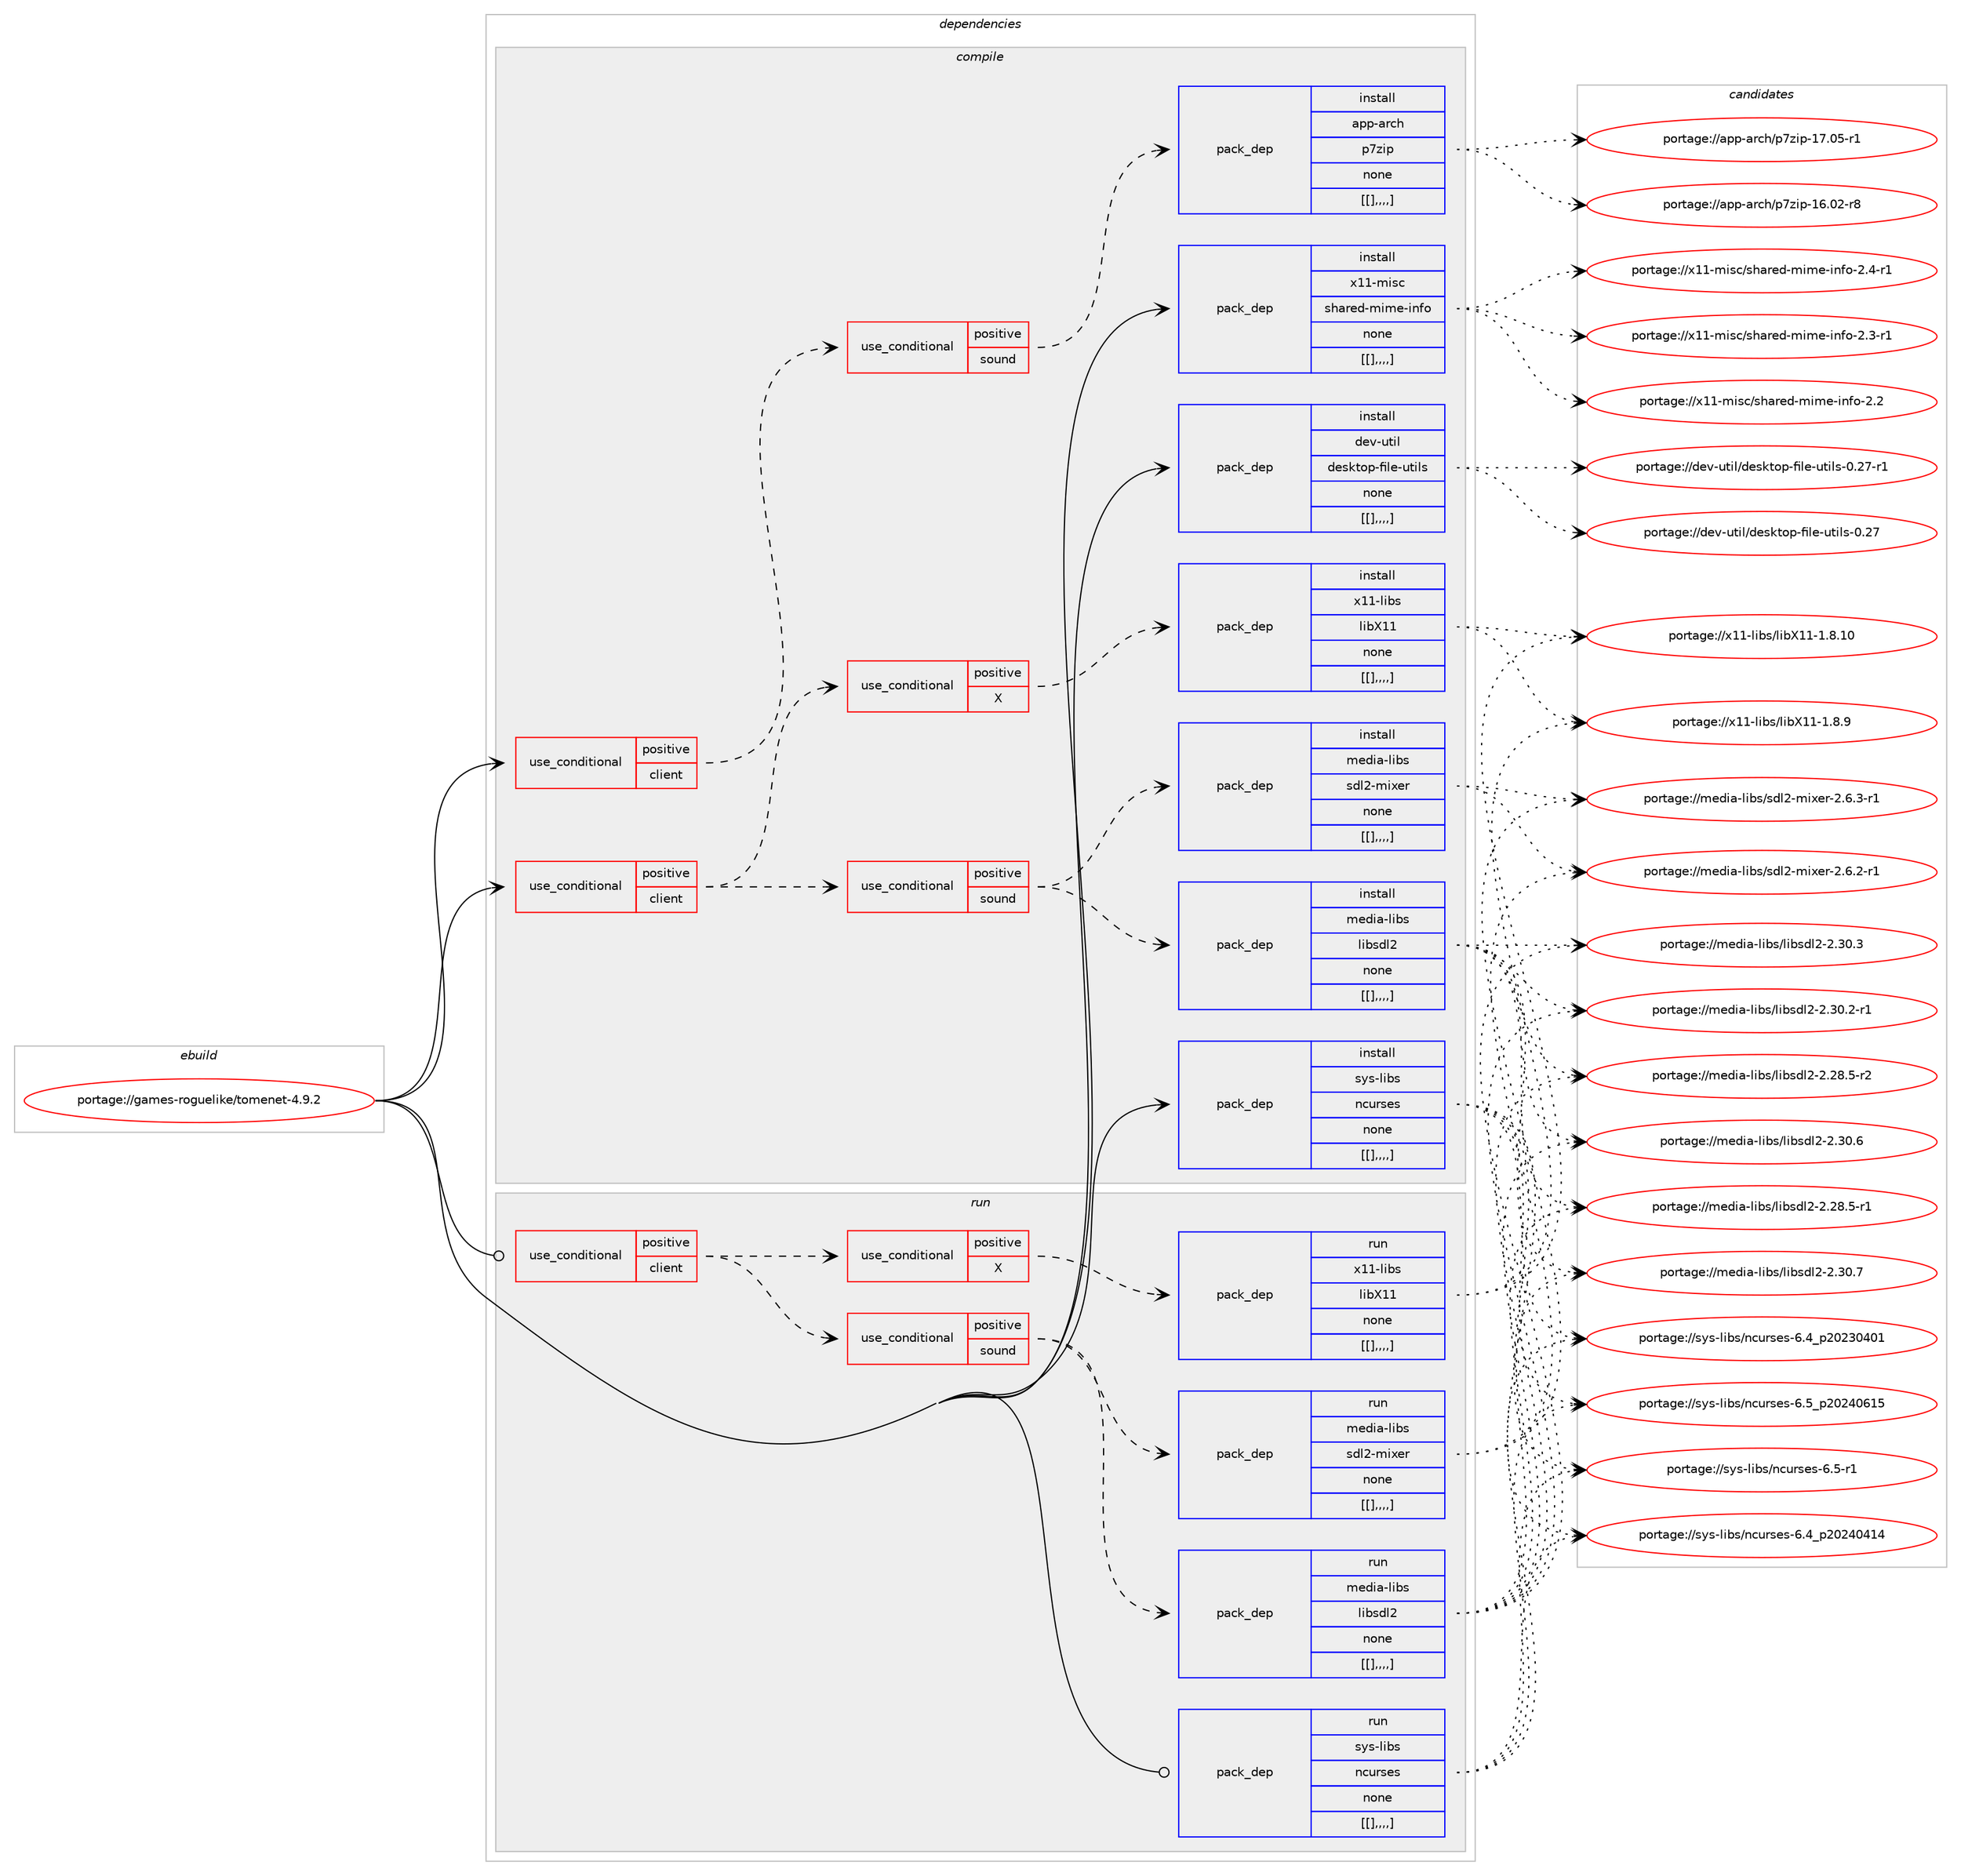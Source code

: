 digraph prolog {

# *************
# Graph options
# *************

newrank=true;
concentrate=true;
compound=true;
graph [rankdir=LR,fontname=Helvetica,fontsize=10,ranksep=1.5];#, ranksep=2.5, nodesep=0.2];
edge  [arrowhead=vee];
node  [fontname=Helvetica,fontsize=10];

# **********
# The ebuild
# **********

subgraph cluster_leftcol {
color=gray;
label=<<i>ebuild</i>>;
id [label="portage://games-roguelike/tomenet-4.9.2", color=red, width=4, href="../games-roguelike/tomenet-4.9.2.svg"];
}

# ****************
# The dependencies
# ****************

subgraph cluster_midcol {
color=gray;
label=<<i>dependencies</i>>;
subgraph cluster_compile {
fillcolor="#eeeeee";
style=filled;
label=<<i>compile</i>>;
subgraph cond66982 {
dependency237451 [label=<<TABLE BORDER="0" CELLBORDER="1" CELLSPACING="0" CELLPADDING="4"><TR><TD ROWSPAN="3" CELLPADDING="10">use_conditional</TD></TR><TR><TD>positive</TD></TR><TR><TD>client</TD></TR></TABLE>>, shape=none, color=red];
subgraph cond66983 {
dependency237452 [label=<<TABLE BORDER="0" CELLBORDER="1" CELLSPACING="0" CELLPADDING="4"><TR><TD ROWSPAN="3" CELLPADDING="10">use_conditional</TD></TR><TR><TD>positive</TD></TR><TR><TD>X</TD></TR></TABLE>>, shape=none, color=red];
subgraph pack168964 {
dependency237453 [label=<<TABLE BORDER="0" CELLBORDER="1" CELLSPACING="0" CELLPADDING="4" WIDTH="220"><TR><TD ROWSPAN="6" CELLPADDING="30">pack_dep</TD></TR><TR><TD WIDTH="110">install</TD></TR><TR><TD>x11-libs</TD></TR><TR><TD>libX11</TD></TR><TR><TD>none</TD></TR><TR><TD>[[],,,,]</TD></TR></TABLE>>, shape=none, color=blue];
}
dependency237452:e -> dependency237453:w [weight=20,style="dashed",arrowhead="vee"];
}
dependency237451:e -> dependency237452:w [weight=20,style="dashed",arrowhead="vee"];
subgraph cond66984 {
dependency237454 [label=<<TABLE BORDER="0" CELLBORDER="1" CELLSPACING="0" CELLPADDING="4"><TR><TD ROWSPAN="3" CELLPADDING="10">use_conditional</TD></TR><TR><TD>positive</TD></TR><TR><TD>sound</TD></TR></TABLE>>, shape=none, color=red];
subgraph pack168965 {
dependency237455 [label=<<TABLE BORDER="0" CELLBORDER="1" CELLSPACING="0" CELLPADDING="4" WIDTH="220"><TR><TD ROWSPAN="6" CELLPADDING="30">pack_dep</TD></TR><TR><TD WIDTH="110">install</TD></TR><TR><TD>media-libs</TD></TR><TR><TD>libsdl2</TD></TR><TR><TD>none</TD></TR><TR><TD>[[],,,,]</TD></TR></TABLE>>, shape=none, color=blue];
}
dependency237454:e -> dependency237455:w [weight=20,style="dashed",arrowhead="vee"];
subgraph pack168966 {
dependency237456 [label=<<TABLE BORDER="0" CELLBORDER="1" CELLSPACING="0" CELLPADDING="4" WIDTH="220"><TR><TD ROWSPAN="6" CELLPADDING="30">pack_dep</TD></TR><TR><TD WIDTH="110">install</TD></TR><TR><TD>media-libs</TD></TR><TR><TD>sdl2-mixer</TD></TR><TR><TD>none</TD></TR><TR><TD>[[],,,,]</TD></TR></TABLE>>, shape=none, color=blue];
}
dependency237454:e -> dependency237456:w [weight=20,style="dashed",arrowhead="vee"];
}
dependency237451:e -> dependency237454:w [weight=20,style="dashed",arrowhead="vee"];
}
id:e -> dependency237451:w [weight=20,style="solid",arrowhead="vee"];
subgraph cond66985 {
dependency237457 [label=<<TABLE BORDER="0" CELLBORDER="1" CELLSPACING="0" CELLPADDING="4"><TR><TD ROWSPAN="3" CELLPADDING="10">use_conditional</TD></TR><TR><TD>positive</TD></TR><TR><TD>client</TD></TR></TABLE>>, shape=none, color=red];
subgraph cond66986 {
dependency237458 [label=<<TABLE BORDER="0" CELLBORDER="1" CELLSPACING="0" CELLPADDING="4"><TR><TD ROWSPAN="3" CELLPADDING="10">use_conditional</TD></TR><TR><TD>positive</TD></TR><TR><TD>sound</TD></TR></TABLE>>, shape=none, color=red];
subgraph pack168967 {
dependency237459 [label=<<TABLE BORDER="0" CELLBORDER="1" CELLSPACING="0" CELLPADDING="4" WIDTH="220"><TR><TD ROWSPAN="6" CELLPADDING="30">pack_dep</TD></TR><TR><TD WIDTH="110">install</TD></TR><TR><TD>app-arch</TD></TR><TR><TD>p7zip</TD></TR><TR><TD>none</TD></TR><TR><TD>[[],,,,]</TD></TR></TABLE>>, shape=none, color=blue];
}
dependency237458:e -> dependency237459:w [weight=20,style="dashed",arrowhead="vee"];
}
dependency237457:e -> dependency237458:w [weight=20,style="dashed",arrowhead="vee"];
}
id:e -> dependency237457:w [weight=20,style="solid",arrowhead="vee"];
subgraph pack168968 {
dependency237460 [label=<<TABLE BORDER="0" CELLBORDER="1" CELLSPACING="0" CELLPADDING="4" WIDTH="220"><TR><TD ROWSPAN="6" CELLPADDING="30">pack_dep</TD></TR><TR><TD WIDTH="110">install</TD></TR><TR><TD>dev-util</TD></TR><TR><TD>desktop-file-utils</TD></TR><TR><TD>none</TD></TR><TR><TD>[[],,,,]</TD></TR></TABLE>>, shape=none, color=blue];
}
id:e -> dependency237460:w [weight=20,style="solid",arrowhead="vee"];
subgraph pack168969 {
dependency237461 [label=<<TABLE BORDER="0" CELLBORDER="1" CELLSPACING="0" CELLPADDING="4" WIDTH="220"><TR><TD ROWSPAN="6" CELLPADDING="30">pack_dep</TD></TR><TR><TD WIDTH="110">install</TD></TR><TR><TD>sys-libs</TD></TR><TR><TD>ncurses</TD></TR><TR><TD>none</TD></TR><TR><TD>[[],,,,]</TD></TR></TABLE>>, shape=none, color=blue];
}
id:e -> dependency237461:w [weight=20,style="solid",arrowhead="vee"];
subgraph pack168970 {
dependency237462 [label=<<TABLE BORDER="0" CELLBORDER="1" CELLSPACING="0" CELLPADDING="4" WIDTH="220"><TR><TD ROWSPAN="6" CELLPADDING="30">pack_dep</TD></TR><TR><TD WIDTH="110">install</TD></TR><TR><TD>x11-misc</TD></TR><TR><TD>shared-mime-info</TD></TR><TR><TD>none</TD></TR><TR><TD>[[],,,,]</TD></TR></TABLE>>, shape=none, color=blue];
}
id:e -> dependency237462:w [weight=20,style="solid",arrowhead="vee"];
}
subgraph cluster_compileandrun {
fillcolor="#eeeeee";
style=filled;
label=<<i>compile and run</i>>;
}
subgraph cluster_run {
fillcolor="#eeeeee";
style=filled;
label=<<i>run</i>>;
subgraph cond66987 {
dependency237463 [label=<<TABLE BORDER="0" CELLBORDER="1" CELLSPACING="0" CELLPADDING="4"><TR><TD ROWSPAN="3" CELLPADDING="10">use_conditional</TD></TR><TR><TD>positive</TD></TR><TR><TD>client</TD></TR></TABLE>>, shape=none, color=red];
subgraph cond66988 {
dependency237464 [label=<<TABLE BORDER="0" CELLBORDER="1" CELLSPACING="0" CELLPADDING="4"><TR><TD ROWSPAN="3" CELLPADDING="10">use_conditional</TD></TR><TR><TD>positive</TD></TR><TR><TD>X</TD></TR></TABLE>>, shape=none, color=red];
subgraph pack168971 {
dependency237465 [label=<<TABLE BORDER="0" CELLBORDER="1" CELLSPACING="0" CELLPADDING="4" WIDTH="220"><TR><TD ROWSPAN="6" CELLPADDING="30">pack_dep</TD></TR><TR><TD WIDTH="110">run</TD></TR><TR><TD>x11-libs</TD></TR><TR><TD>libX11</TD></TR><TR><TD>none</TD></TR><TR><TD>[[],,,,]</TD></TR></TABLE>>, shape=none, color=blue];
}
dependency237464:e -> dependency237465:w [weight=20,style="dashed",arrowhead="vee"];
}
dependency237463:e -> dependency237464:w [weight=20,style="dashed",arrowhead="vee"];
subgraph cond66989 {
dependency237466 [label=<<TABLE BORDER="0" CELLBORDER="1" CELLSPACING="0" CELLPADDING="4"><TR><TD ROWSPAN="3" CELLPADDING="10">use_conditional</TD></TR><TR><TD>positive</TD></TR><TR><TD>sound</TD></TR></TABLE>>, shape=none, color=red];
subgraph pack168972 {
dependency237467 [label=<<TABLE BORDER="0" CELLBORDER="1" CELLSPACING="0" CELLPADDING="4" WIDTH="220"><TR><TD ROWSPAN="6" CELLPADDING="30">pack_dep</TD></TR><TR><TD WIDTH="110">run</TD></TR><TR><TD>media-libs</TD></TR><TR><TD>libsdl2</TD></TR><TR><TD>none</TD></TR><TR><TD>[[],,,,]</TD></TR></TABLE>>, shape=none, color=blue];
}
dependency237466:e -> dependency237467:w [weight=20,style="dashed",arrowhead="vee"];
subgraph pack168973 {
dependency237468 [label=<<TABLE BORDER="0" CELLBORDER="1" CELLSPACING="0" CELLPADDING="4" WIDTH="220"><TR><TD ROWSPAN="6" CELLPADDING="30">pack_dep</TD></TR><TR><TD WIDTH="110">run</TD></TR><TR><TD>media-libs</TD></TR><TR><TD>sdl2-mixer</TD></TR><TR><TD>none</TD></TR><TR><TD>[[],,,,]</TD></TR></TABLE>>, shape=none, color=blue];
}
dependency237466:e -> dependency237468:w [weight=20,style="dashed",arrowhead="vee"];
}
dependency237463:e -> dependency237466:w [weight=20,style="dashed",arrowhead="vee"];
}
id:e -> dependency237463:w [weight=20,style="solid",arrowhead="odot"];
subgraph pack168974 {
dependency237469 [label=<<TABLE BORDER="0" CELLBORDER="1" CELLSPACING="0" CELLPADDING="4" WIDTH="220"><TR><TD ROWSPAN="6" CELLPADDING="30">pack_dep</TD></TR><TR><TD WIDTH="110">run</TD></TR><TR><TD>sys-libs</TD></TR><TR><TD>ncurses</TD></TR><TR><TD>none</TD></TR><TR><TD>[[],,,,]</TD></TR></TABLE>>, shape=none, color=blue];
}
id:e -> dependency237469:w [weight=20,style="solid",arrowhead="odot"];
}
}

# **************
# The candidates
# **************

subgraph cluster_choices {
rank=same;
color=gray;
label=<<i>candidates</i>>;

subgraph choice168964 {
color=black;
nodesep=1;
choice12049494510810598115471081059888494945494656464948 [label="portage://x11-libs/libX11-1.8.10", color=red, width=4,href="../x11-libs/libX11-1.8.10.svg"];
choice120494945108105981154710810598884949454946564657 [label="portage://x11-libs/libX11-1.8.9", color=red, width=4,href="../x11-libs/libX11-1.8.9.svg"];
dependency237453:e -> choice12049494510810598115471081059888494945494656464948:w [style=dotted,weight="100"];
dependency237453:e -> choice120494945108105981154710810598884949454946564657:w [style=dotted,weight="100"];
}
subgraph choice168965 {
color=black;
nodesep=1;
choice10910110010597451081059811547108105981151001085045504651484655 [label="portage://media-libs/libsdl2-2.30.7", color=red, width=4,href="../media-libs/libsdl2-2.30.7.svg"];
choice10910110010597451081059811547108105981151001085045504651484654 [label="portage://media-libs/libsdl2-2.30.6", color=red, width=4,href="../media-libs/libsdl2-2.30.6.svg"];
choice10910110010597451081059811547108105981151001085045504651484651 [label="portage://media-libs/libsdl2-2.30.3", color=red, width=4,href="../media-libs/libsdl2-2.30.3.svg"];
choice109101100105974510810598115471081059811510010850455046514846504511449 [label="portage://media-libs/libsdl2-2.30.2-r1", color=red, width=4,href="../media-libs/libsdl2-2.30.2-r1.svg"];
choice109101100105974510810598115471081059811510010850455046505646534511450 [label="portage://media-libs/libsdl2-2.28.5-r2", color=red, width=4,href="../media-libs/libsdl2-2.28.5-r2.svg"];
choice109101100105974510810598115471081059811510010850455046505646534511449 [label="portage://media-libs/libsdl2-2.28.5-r1", color=red, width=4,href="../media-libs/libsdl2-2.28.5-r1.svg"];
dependency237455:e -> choice10910110010597451081059811547108105981151001085045504651484655:w [style=dotted,weight="100"];
dependency237455:e -> choice10910110010597451081059811547108105981151001085045504651484654:w [style=dotted,weight="100"];
dependency237455:e -> choice10910110010597451081059811547108105981151001085045504651484651:w [style=dotted,weight="100"];
dependency237455:e -> choice109101100105974510810598115471081059811510010850455046514846504511449:w [style=dotted,weight="100"];
dependency237455:e -> choice109101100105974510810598115471081059811510010850455046505646534511450:w [style=dotted,weight="100"];
dependency237455:e -> choice109101100105974510810598115471081059811510010850455046505646534511449:w [style=dotted,weight="100"];
}
subgraph choice168966 {
color=black;
nodesep=1;
choice1091011001059745108105981154711510010850451091051201011144550465446514511449 [label="portage://media-libs/sdl2-mixer-2.6.3-r1", color=red, width=4,href="../media-libs/sdl2-mixer-2.6.3-r1.svg"];
choice1091011001059745108105981154711510010850451091051201011144550465446504511449 [label="portage://media-libs/sdl2-mixer-2.6.2-r1", color=red, width=4,href="../media-libs/sdl2-mixer-2.6.2-r1.svg"];
dependency237456:e -> choice1091011001059745108105981154711510010850451091051201011144550465446514511449:w [style=dotted,weight="100"];
dependency237456:e -> choice1091011001059745108105981154711510010850451091051201011144550465446504511449:w [style=dotted,weight="100"];
}
subgraph choice168967 {
color=black;
nodesep=1;
choice9711211245971149910447112551221051124549554648534511449 [label="portage://app-arch/p7zip-17.05-r1", color=red, width=4,href="../app-arch/p7zip-17.05-r1.svg"];
choice9711211245971149910447112551221051124549544648504511456 [label="portage://app-arch/p7zip-16.02-r8", color=red, width=4,href="../app-arch/p7zip-16.02-r8.svg"];
dependency237459:e -> choice9711211245971149910447112551221051124549554648534511449:w [style=dotted,weight="100"];
dependency237459:e -> choice9711211245971149910447112551221051124549544648504511456:w [style=dotted,weight="100"];
}
subgraph choice168968 {
color=black;
nodesep=1;
choice1001011184511711610510847100101115107116111112451021051081014511711610510811545484650554511449 [label="portage://dev-util/desktop-file-utils-0.27-r1", color=red, width=4,href="../dev-util/desktop-file-utils-0.27-r1.svg"];
choice100101118451171161051084710010111510711611111245102105108101451171161051081154548465055 [label="portage://dev-util/desktop-file-utils-0.27", color=red, width=4,href="../dev-util/desktop-file-utils-0.27.svg"];
dependency237460:e -> choice1001011184511711610510847100101115107116111112451021051081014511711610510811545484650554511449:w [style=dotted,weight="100"];
dependency237460:e -> choice100101118451171161051084710010111510711611111245102105108101451171161051081154548465055:w [style=dotted,weight="100"];
}
subgraph choice168969 {
color=black;
nodesep=1;
choice1151211154510810598115471109911711411510111545544653951125048505248544953 [label="portage://sys-libs/ncurses-6.5_p20240615", color=red, width=4,href="../sys-libs/ncurses-6.5_p20240615.svg"];
choice11512111545108105981154711099117114115101115455446534511449 [label="portage://sys-libs/ncurses-6.5-r1", color=red, width=4,href="../sys-libs/ncurses-6.5-r1.svg"];
choice1151211154510810598115471109911711411510111545544652951125048505248524952 [label="portage://sys-libs/ncurses-6.4_p20240414", color=red, width=4,href="../sys-libs/ncurses-6.4_p20240414.svg"];
choice1151211154510810598115471109911711411510111545544652951125048505148524849 [label="portage://sys-libs/ncurses-6.4_p20230401", color=red, width=4,href="../sys-libs/ncurses-6.4_p20230401.svg"];
dependency237461:e -> choice1151211154510810598115471109911711411510111545544653951125048505248544953:w [style=dotted,weight="100"];
dependency237461:e -> choice11512111545108105981154711099117114115101115455446534511449:w [style=dotted,weight="100"];
dependency237461:e -> choice1151211154510810598115471109911711411510111545544652951125048505248524952:w [style=dotted,weight="100"];
dependency237461:e -> choice1151211154510810598115471109911711411510111545544652951125048505148524849:w [style=dotted,weight="100"];
}
subgraph choice168970 {
color=black;
nodesep=1;
choice1204949451091051159947115104971141011004510910510910145105110102111455046524511449 [label="portage://x11-misc/shared-mime-info-2.4-r1", color=red, width=4,href="../x11-misc/shared-mime-info-2.4-r1.svg"];
choice1204949451091051159947115104971141011004510910510910145105110102111455046514511449 [label="portage://x11-misc/shared-mime-info-2.3-r1", color=red, width=4,href="../x11-misc/shared-mime-info-2.3-r1.svg"];
choice120494945109105115994711510497114101100451091051091014510511010211145504650 [label="portage://x11-misc/shared-mime-info-2.2", color=red, width=4,href="../x11-misc/shared-mime-info-2.2.svg"];
dependency237462:e -> choice1204949451091051159947115104971141011004510910510910145105110102111455046524511449:w [style=dotted,weight="100"];
dependency237462:e -> choice1204949451091051159947115104971141011004510910510910145105110102111455046514511449:w [style=dotted,weight="100"];
dependency237462:e -> choice120494945109105115994711510497114101100451091051091014510511010211145504650:w [style=dotted,weight="100"];
}
subgraph choice168971 {
color=black;
nodesep=1;
choice12049494510810598115471081059888494945494656464948 [label="portage://x11-libs/libX11-1.8.10", color=red, width=4,href="../x11-libs/libX11-1.8.10.svg"];
choice120494945108105981154710810598884949454946564657 [label="portage://x11-libs/libX11-1.8.9", color=red, width=4,href="../x11-libs/libX11-1.8.9.svg"];
dependency237465:e -> choice12049494510810598115471081059888494945494656464948:w [style=dotted,weight="100"];
dependency237465:e -> choice120494945108105981154710810598884949454946564657:w [style=dotted,weight="100"];
}
subgraph choice168972 {
color=black;
nodesep=1;
choice10910110010597451081059811547108105981151001085045504651484655 [label="portage://media-libs/libsdl2-2.30.7", color=red, width=4,href="../media-libs/libsdl2-2.30.7.svg"];
choice10910110010597451081059811547108105981151001085045504651484654 [label="portage://media-libs/libsdl2-2.30.6", color=red, width=4,href="../media-libs/libsdl2-2.30.6.svg"];
choice10910110010597451081059811547108105981151001085045504651484651 [label="portage://media-libs/libsdl2-2.30.3", color=red, width=4,href="../media-libs/libsdl2-2.30.3.svg"];
choice109101100105974510810598115471081059811510010850455046514846504511449 [label="portage://media-libs/libsdl2-2.30.2-r1", color=red, width=4,href="../media-libs/libsdl2-2.30.2-r1.svg"];
choice109101100105974510810598115471081059811510010850455046505646534511450 [label="portage://media-libs/libsdl2-2.28.5-r2", color=red, width=4,href="../media-libs/libsdl2-2.28.5-r2.svg"];
choice109101100105974510810598115471081059811510010850455046505646534511449 [label="portage://media-libs/libsdl2-2.28.5-r1", color=red, width=4,href="../media-libs/libsdl2-2.28.5-r1.svg"];
dependency237467:e -> choice10910110010597451081059811547108105981151001085045504651484655:w [style=dotted,weight="100"];
dependency237467:e -> choice10910110010597451081059811547108105981151001085045504651484654:w [style=dotted,weight="100"];
dependency237467:e -> choice10910110010597451081059811547108105981151001085045504651484651:w [style=dotted,weight="100"];
dependency237467:e -> choice109101100105974510810598115471081059811510010850455046514846504511449:w [style=dotted,weight="100"];
dependency237467:e -> choice109101100105974510810598115471081059811510010850455046505646534511450:w [style=dotted,weight="100"];
dependency237467:e -> choice109101100105974510810598115471081059811510010850455046505646534511449:w [style=dotted,weight="100"];
}
subgraph choice168973 {
color=black;
nodesep=1;
choice1091011001059745108105981154711510010850451091051201011144550465446514511449 [label="portage://media-libs/sdl2-mixer-2.6.3-r1", color=red, width=4,href="../media-libs/sdl2-mixer-2.6.3-r1.svg"];
choice1091011001059745108105981154711510010850451091051201011144550465446504511449 [label="portage://media-libs/sdl2-mixer-2.6.2-r1", color=red, width=4,href="../media-libs/sdl2-mixer-2.6.2-r1.svg"];
dependency237468:e -> choice1091011001059745108105981154711510010850451091051201011144550465446514511449:w [style=dotted,weight="100"];
dependency237468:e -> choice1091011001059745108105981154711510010850451091051201011144550465446504511449:w [style=dotted,weight="100"];
}
subgraph choice168974 {
color=black;
nodesep=1;
choice1151211154510810598115471109911711411510111545544653951125048505248544953 [label="portage://sys-libs/ncurses-6.5_p20240615", color=red, width=4,href="../sys-libs/ncurses-6.5_p20240615.svg"];
choice11512111545108105981154711099117114115101115455446534511449 [label="portage://sys-libs/ncurses-6.5-r1", color=red, width=4,href="../sys-libs/ncurses-6.5-r1.svg"];
choice1151211154510810598115471109911711411510111545544652951125048505248524952 [label="portage://sys-libs/ncurses-6.4_p20240414", color=red, width=4,href="../sys-libs/ncurses-6.4_p20240414.svg"];
choice1151211154510810598115471109911711411510111545544652951125048505148524849 [label="portage://sys-libs/ncurses-6.4_p20230401", color=red, width=4,href="../sys-libs/ncurses-6.4_p20230401.svg"];
dependency237469:e -> choice1151211154510810598115471109911711411510111545544653951125048505248544953:w [style=dotted,weight="100"];
dependency237469:e -> choice11512111545108105981154711099117114115101115455446534511449:w [style=dotted,weight="100"];
dependency237469:e -> choice1151211154510810598115471109911711411510111545544652951125048505248524952:w [style=dotted,weight="100"];
dependency237469:e -> choice1151211154510810598115471109911711411510111545544652951125048505148524849:w [style=dotted,weight="100"];
}
}

}
